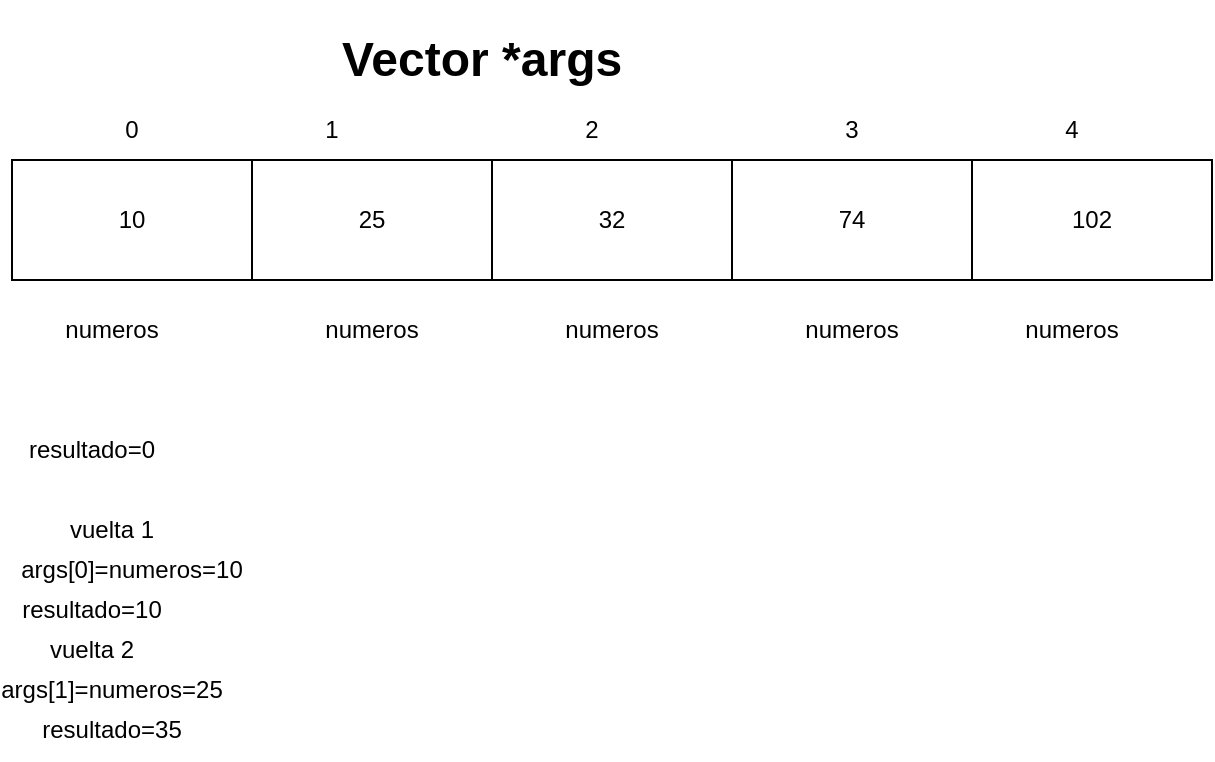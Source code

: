 <mxfile>
    <diagram id="fgA4qneSF-13J5XuR8a4" name="Página-1">
        <mxGraphModel dx="888" dy="382" grid="1" gridSize="10" guides="1" tooltips="1" connect="1" arrows="1" fold="1" page="1" pageScale="1" pageWidth="827" pageHeight="1169" math="0" shadow="0">
            <root>
                <mxCell id="0"/>
                <mxCell id="1" parent="0"/>
                <mxCell id="2" value="102" style="rounded=0;whiteSpace=wrap;html=1;" parent="1" vertex="1">
                    <mxGeometry x="510" y="90" width="120" height="60" as="geometry"/>
                </mxCell>
                <mxCell id="3" value="74" style="rounded=0;whiteSpace=wrap;html=1;" parent="1" vertex="1">
                    <mxGeometry x="390" y="90" width="120" height="60" as="geometry"/>
                </mxCell>
                <mxCell id="4" value="32" style="rounded=0;whiteSpace=wrap;html=1;" parent="1" vertex="1">
                    <mxGeometry x="270" y="90" width="120" height="60" as="geometry"/>
                </mxCell>
                <mxCell id="5" value="25" style="rounded=0;whiteSpace=wrap;html=1;" parent="1" vertex="1">
                    <mxGeometry x="150" y="90" width="120" height="60" as="geometry"/>
                </mxCell>
                <mxCell id="6" value="10" style="rounded=0;whiteSpace=wrap;html=1;" parent="1" vertex="1">
                    <mxGeometry x="30" y="90" width="120" height="60" as="geometry"/>
                </mxCell>
                <mxCell id="7" value="&lt;h1&gt;Vector *args&lt;/h1&gt;" style="text;html=1;strokeColor=none;fillColor=none;spacing=5;spacingTop=-20;whiteSpace=wrap;overflow=hidden;rounded=0;" parent="1" vertex="1">
                    <mxGeometry x="190" y="20" width="190" height="120" as="geometry"/>
                </mxCell>
                <mxCell id="8" value="0" style="text;html=1;strokeColor=none;fillColor=none;align=center;verticalAlign=middle;whiteSpace=wrap;rounded=0;" parent="1" vertex="1">
                    <mxGeometry x="60" y="60" width="60" height="30" as="geometry"/>
                </mxCell>
                <mxCell id="9" value="1" style="text;html=1;strokeColor=none;fillColor=none;align=center;verticalAlign=middle;whiteSpace=wrap;rounded=0;" parent="1" vertex="1">
                    <mxGeometry x="160" y="60" width="60" height="30" as="geometry"/>
                </mxCell>
                <mxCell id="10" value="2" style="text;html=1;strokeColor=none;fillColor=none;align=center;verticalAlign=middle;whiteSpace=wrap;rounded=0;" parent="1" vertex="1">
                    <mxGeometry x="290" y="60" width="60" height="30" as="geometry"/>
                </mxCell>
                <mxCell id="11" value="4" style="text;html=1;strokeColor=none;fillColor=none;align=center;verticalAlign=middle;whiteSpace=wrap;rounded=0;" parent="1" vertex="1">
                    <mxGeometry x="530" y="60" width="60" height="30" as="geometry"/>
                </mxCell>
                <mxCell id="12" value="3" style="text;html=1;strokeColor=none;fillColor=none;align=center;verticalAlign=middle;whiteSpace=wrap;rounded=0;" parent="1" vertex="1">
                    <mxGeometry x="420" y="60" width="60" height="30" as="geometry"/>
                </mxCell>
                <mxCell id="13" value="resultado=0" style="text;html=1;strokeColor=none;fillColor=none;align=center;verticalAlign=middle;whiteSpace=wrap;rounded=0;" parent="1" vertex="1">
                    <mxGeometry x="40" y="220" width="60" height="30" as="geometry"/>
                </mxCell>
                <mxCell id="14" value="numeros" style="text;html=1;strokeColor=none;fillColor=none;align=center;verticalAlign=middle;whiteSpace=wrap;rounded=0;" parent="1" vertex="1">
                    <mxGeometry x="50" y="160" width="60" height="30" as="geometry"/>
                </mxCell>
                <mxCell id="15" value="numeros" style="text;html=1;strokeColor=none;fillColor=none;align=center;verticalAlign=middle;whiteSpace=wrap;rounded=0;" parent="1" vertex="1">
                    <mxGeometry x="180" y="160" width="60" height="30" as="geometry"/>
                </mxCell>
                <mxCell id="16" value="numeros" style="text;html=1;strokeColor=none;fillColor=none;align=center;verticalAlign=middle;whiteSpace=wrap;rounded=0;" parent="1" vertex="1">
                    <mxGeometry x="300" y="160" width="60" height="30" as="geometry"/>
                </mxCell>
                <mxCell id="17" value="numeros" style="text;html=1;strokeColor=none;fillColor=none;align=center;verticalAlign=middle;whiteSpace=wrap;rounded=0;" parent="1" vertex="1">
                    <mxGeometry x="530" y="160" width="60" height="30" as="geometry"/>
                </mxCell>
                <mxCell id="18" value="numeros" style="text;html=1;strokeColor=none;fillColor=none;align=center;verticalAlign=middle;whiteSpace=wrap;rounded=0;" parent="1" vertex="1">
                    <mxGeometry x="420" y="160" width="60" height="30" as="geometry"/>
                </mxCell>
                <mxCell id="19" value="args[0]=numeros=10" style="text;html=1;strokeColor=none;fillColor=none;align=center;verticalAlign=middle;whiteSpace=wrap;rounded=0;" parent="1" vertex="1">
                    <mxGeometry x="60" y="280" width="60" height="30" as="geometry"/>
                </mxCell>
                <mxCell id="21" value="vuelta 1" style="text;html=1;strokeColor=none;fillColor=none;align=center;verticalAlign=middle;whiteSpace=wrap;rounded=0;" parent="1" vertex="1">
                    <mxGeometry x="50" y="260" width="60" height="30" as="geometry"/>
                </mxCell>
                <mxCell id="22" value="resultado=10" style="text;html=1;strokeColor=none;fillColor=none;align=center;verticalAlign=middle;whiteSpace=wrap;rounded=0;" parent="1" vertex="1">
                    <mxGeometry x="40" y="300" width="60" height="30" as="geometry"/>
                </mxCell>
                <mxCell id="23" value="vuelta 2" style="text;html=1;strokeColor=none;fillColor=none;align=center;verticalAlign=middle;whiteSpace=wrap;rounded=0;" parent="1" vertex="1">
                    <mxGeometry x="40" y="320" width="60" height="30" as="geometry"/>
                </mxCell>
                <mxCell id="24" value="args[1]=numeros=25" style="text;html=1;strokeColor=none;fillColor=none;align=center;verticalAlign=middle;whiteSpace=wrap;rounded=0;" parent="1" vertex="1">
                    <mxGeometry x="50" y="340" width="60" height="30" as="geometry"/>
                </mxCell>
                <mxCell id="25" value="resultado=35" style="text;html=1;strokeColor=none;fillColor=none;align=center;verticalAlign=middle;whiteSpace=wrap;rounded=0;" parent="1" vertex="1">
                    <mxGeometry x="50" y="360" width="60" height="30" as="geometry"/>
                </mxCell>
            </root>
        </mxGraphModel>
    </diagram>
</mxfile>
